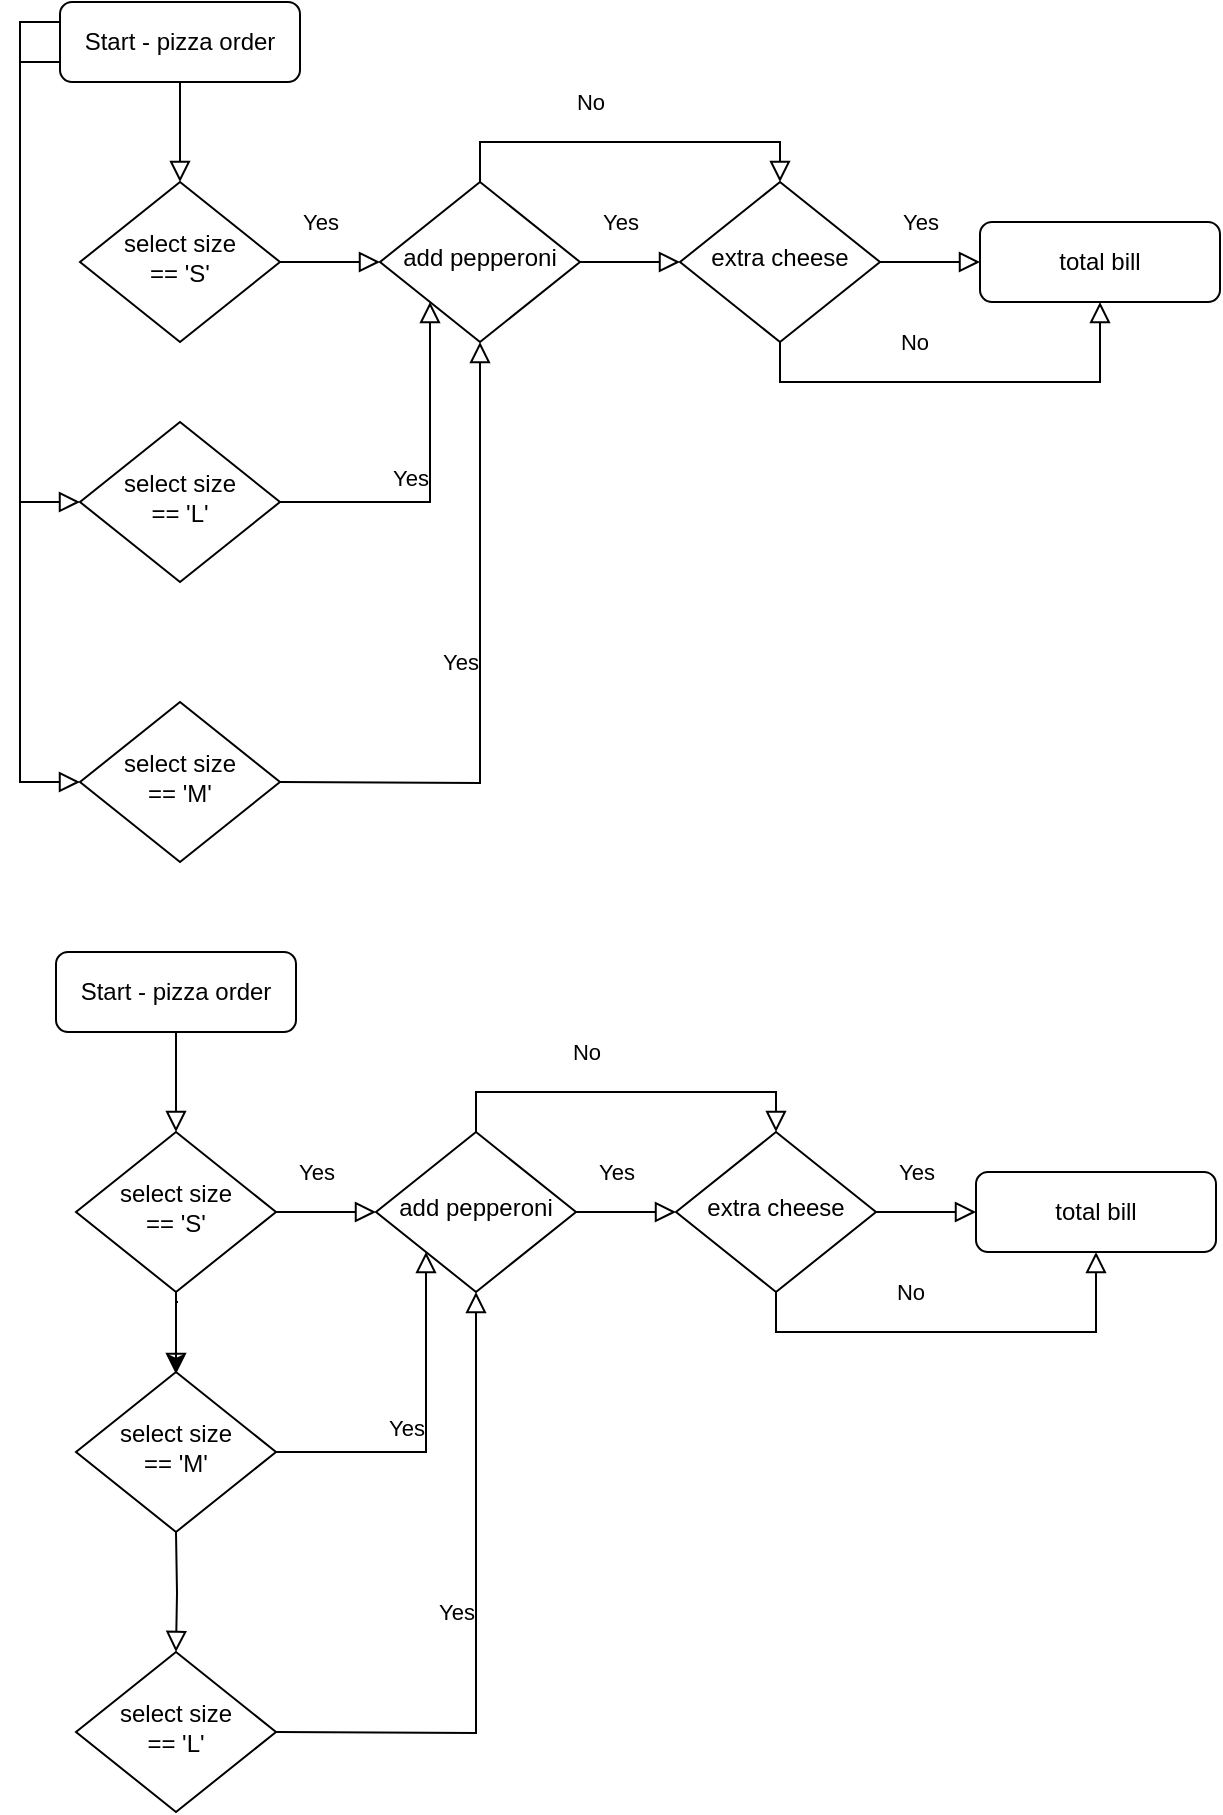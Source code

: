 <mxfile version="22.0.6" type="github">
  <diagram id="C5RBs43oDa-KdzZeNtuy" name="Page-1">
    <mxGraphModel dx="1434" dy="786" grid="1" gridSize="10" guides="1" tooltips="1" connect="1" arrows="1" fold="1" page="1" pageScale="1" pageWidth="827" pageHeight="1169" math="0" shadow="0">
      <root>
        <mxCell id="WIyWlLk6GJQsqaUBKTNV-0" />
        <mxCell id="WIyWlLk6GJQsqaUBKTNV-1" parent="WIyWlLk6GJQsqaUBKTNV-0" />
        <mxCell id="WIyWlLk6GJQsqaUBKTNV-2" value="" style="rounded=0;html=1;jettySize=auto;orthogonalLoop=1;fontSize=11;endArrow=block;endFill=0;endSize=8;strokeWidth=1;shadow=0;labelBackgroundColor=none;edgeStyle=orthogonalEdgeStyle;" parent="WIyWlLk6GJQsqaUBKTNV-1" source="WIyWlLk6GJQsqaUBKTNV-3" target="WIyWlLk6GJQsqaUBKTNV-6" edge="1">
          <mxGeometry relative="1" as="geometry" />
        </mxCell>
        <mxCell id="WIyWlLk6GJQsqaUBKTNV-3" value="Start - pizza order" style="rounded=1;whiteSpace=wrap;html=1;fontSize=12;glass=0;strokeWidth=1;shadow=0;" parent="WIyWlLk6GJQsqaUBKTNV-1" vertex="1">
          <mxGeometry x="161" y="80" width="120" height="40" as="geometry" />
        </mxCell>
        <mxCell id="WIyWlLk6GJQsqaUBKTNV-5" value="Yes" style="edgeStyle=orthogonalEdgeStyle;rounded=0;html=1;jettySize=auto;orthogonalLoop=1;fontSize=11;endArrow=block;endFill=0;endSize=8;strokeWidth=1;shadow=0;labelBackgroundColor=none;" parent="WIyWlLk6GJQsqaUBKTNV-1" edge="1">
          <mxGeometry x="-0.208" y="20" relative="1" as="geometry">
            <mxPoint as="offset" />
            <mxPoint x="271" y="210" as="sourcePoint" />
            <mxPoint x="321" y="210" as="targetPoint" />
          </mxGeometry>
        </mxCell>
        <mxCell id="WIyWlLk6GJQsqaUBKTNV-6" value="select size&lt;br&gt;== &#39;S&#39;" style="rhombus;whiteSpace=wrap;html=1;shadow=0;fontFamily=Helvetica;fontSize=12;align=center;strokeWidth=1;spacing=6;spacingTop=-4;" parent="WIyWlLk6GJQsqaUBKTNV-1" vertex="1">
          <mxGeometry x="171" y="170" width="100" height="80" as="geometry" />
        </mxCell>
        <mxCell id="WIyWlLk6GJQsqaUBKTNV-9" value="Yes" style="edgeStyle=orthogonalEdgeStyle;rounded=0;html=1;jettySize=auto;orthogonalLoop=1;fontSize=11;endArrow=block;endFill=0;endSize=8;strokeWidth=1;shadow=0;labelBackgroundColor=none;entryX=0;entryY=1;entryDx=0;entryDy=0;" parent="WIyWlLk6GJQsqaUBKTNV-1" source="WIyWlLk6GJQsqaUBKTNV-10" target="DZ0nQdDbOiYmpAygjb3T-0" edge="1">
          <mxGeometry y="10" relative="1" as="geometry">
            <mxPoint as="offset" />
            <mxPoint x="321" y="330" as="targetPoint" />
          </mxGeometry>
        </mxCell>
        <mxCell id="WIyWlLk6GJQsqaUBKTNV-10" value="select size&lt;br&gt;== &#39;L&#39;" style="rhombus;whiteSpace=wrap;html=1;shadow=0;fontFamily=Helvetica;fontSize=12;align=center;strokeWidth=1;spacing=6;spacingTop=-4;" parent="WIyWlLk6GJQsqaUBKTNV-1" vertex="1">
          <mxGeometry x="171" y="290" width="100" height="80" as="geometry" />
        </mxCell>
        <mxCell id="DZ0nQdDbOiYmpAygjb3T-0" value="add pepperoni" style="rhombus;whiteSpace=wrap;html=1;shadow=0;fontFamily=Helvetica;fontSize=12;align=center;strokeWidth=1;spacing=6;spacingTop=-4;" vertex="1" parent="WIyWlLk6GJQsqaUBKTNV-1">
          <mxGeometry x="321" y="170" width="100" height="80" as="geometry" />
        </mxCell>
        <mxCell id="DZ0nQdDbOiYmpAygjb3T-1" value="" style="rounded=0;html=1;jettySize=auto;orthogonalLoop=1;fontSize=11;endArrow=block;endFill=0;endSize=8;strokeWidth=1;shadow=0;labelBackgroundColor=none;edgeStyle=orthogonalEdgeStyle;entryX=0;entryY=0.5;entryDx=0;entryDy=0;exitX=0;exitY=0.75;exitDx=0;exitDy=0;" edge="1" parent="WIyWlLk6GJQsqaUBKTNV-1" source="WIyWlLk6GJQsqaUBKTNV-3" target="WIyWlLk6GJQsqaUBKTNV-10">
          <mxGeometry relative="1" as="geometry">
            <mxPoint x="96" y="129" as="sourcePoint" />
            <mxPoint x="96" y="359" as="targetPoint" />
          </mxGeometry>
        </mxCell>
        <mxCell id="DZ0nQdDbOiYmpAygjb3T-2" value="total bill" style="rounded=1;whiteSpace=wrap;html=1;fontSize=12;glass=0;strokeWidth=1;shadow=0;" vertex="1" parent="WIyWlLk6GJQsqaUBKTNV-1">
          <mxGeometry x="621" y="190" width="120" height="40" as="geometry" />
        </mxCell>
        <mxCell id="DZ0nQdDbOiYmpAygjb3T-3" value="select size&lt;br&gt;== &#39;M&#39;" style="rhombus;whiteSpace=wrap;html=1;shadow=0;fontFamily=Helvetica;fontSize=12;align=center;strokeWidth=1;spacing=6;spacingTop=-4;" vertex="1" parent="WIyWlLk6GJQsqaUBKTNV-1">
          <mxGeometry x="171" y="430" width="100" height="80" as="geometry" />
        </mxCell>
        <mxCell id="DZ0nQdDbOiYmpAygjb3T-4" value="" style="rounded=0;html=1;jettySize=auto;orthogonalLoop=1;fontSize=11;endArrow=block;endFill=0;endSize=8;strokeWidth=1;shadow=0;labelBackgroundColor=none;edgeStyle=orthogonalEdgeStyle;entryX=0;entryY=0.5;entryDx=0;entryDy=0;exitX=0;exitY=0.25;exitDx=0;exitDy=0;" edge="1" parent="WIyWlLk6GJQsqaUBKTNV-1" source="WIyWlLk6GJQsqaUBKTNV-3" target="DZ0nQdDbOiYmpAygjb3T-3">
          <mxGeometry relative="1" as="geometry">
            <mxPoint x="69" y="90" as="sourcePoint" />
            <mxPoint x="79" y="470" as="targetPoint" />
          </mxGeometry>
        </mxCell>
        <mxCell id="DZ0nQdDbOiYmpAygjb3T-5" value="Yes" style="edgeStyle=orthogonalEdgeStyle;rounded=0;html=1;jettySize=auto;orthogonalLoop=1;fontSize=11;endArrow=block;endFill=0;endSize=8;strokeWidth=1;shadow=0;labelBackgroundColor=none;entryX=0.5;entryY=1;entryDx=0;entryDy=0;" edge="1" parent="WIyWlLk6GJQsqaUBKTNV-1" target="DZ0nQdDbOiYmpAygjb3T-0">
          <mxGeometry y="10" relative="1" as="geometry">
            <mxPoint as="offset" />
            <mxPoint x="271" y="470" as="sourcePoint" />
            <mxPoint x="371" y="390" as="targetPoint" />
          </mxGeometry>
        </mxCell>
        <mxCell id="DZ0nQdDbOiYmpAygjb3T-6" value="Yes" style="edgeStyle=orthogonalEdgeStyle;rounded=0;html=1;jettySize=auto;orthogonalLoop=1;fontSize=11;endArrow=block;endFill=0;endSize=8;strokeWidth=1;shadow=0;labelBackgroundColor=none;" edge="1" parent="WIyWlLk6GJQsqaUBKTNV-1">
          <mxGeometry x="-0.208" y="20" relative="1" as="geometry">
            <mxPoint as="offset" />
            <mxPoint x="421" y="210" as="sourcePoint" />
            <mxPoint x="471" y="210" as="targetPoint" />
          </mxGeometry>
        </mxCell>
        <mxCell id="DZ0nQdDbOiYmpAygjb3T-7" value="extra cheese" style="rhombus;whiteSpace=wrap;html=1;shadow=0;fontFamily=Helvetica;fontSize=12;align=center;strokeWidth=1;spacing=6;spacingTop=-4;" vertex="1" parent="WIyWlLk6GJQsqaUBKTNV-1">
          <mxGeometry x="471" y="170" width="100" height="80" as="geometry" />
        </mxCell>
        <mxCell id="DZ0nQdDbOiYmpAygjb3T-8" value="Yes" style="edgeStyle=orthogonalEdgeStyle;rounded=0;html=1;jettySize=auto;orthogonalLoop=1;fontSize=11;endArrow=block;endFill=0;endSize=8;strokeWidth=1;shadow=0;labelBackgroundColor=none;" edge="1" parent="WIyWlLk6GJQsqaUBKTNV-1">
          <mxGeometry x="-0.208" y="20" relative="1" as="geometry">
            <mxPoint as="offset" />
            <mxPoint x="571" y="210" as="sourcePoint" />
            <mxPoint x="621" y="210" as="targetPoint" />
          </mxGeometry>
        </mxCell>
        <mxCell id="DZ0nQdDbOiYmpAygjb3T-9" value="No" style="edgeStyle=orthogonalEdgeStyle;rounded=0;html=1;jettySize=auto;orthogonalLoop=1;fontSize=11;endArrow=block;endFill=0;endSize=8;strokeWidth=1;shadow=0;labelBackgroundColor=none;exitX=0.5;exitY=0;exitDx=0;exitDy=0;entryX=0.5;entryY=0;entryDx=0;entryDy=0;" edge="1" parent="WIyWlLk6GJQsqaUBKTNV-1" source="DZ0nQdDbOiYmpAygjb3T-0" target="DZ0nQdDbOiYmpAygjb3T-7">
          <mxGeometry x="-0.208" y="20" relative="1" as="geometry">
            <mxPoint as="offset" />
            <mxPoint x="431" y="126" as="sourcePoint" />
            <mxPoint x="481" y="126" as="targetPoint" />
          </mxGeometry>
        </mxCell>
        <mxCell id="DZ0nQdDbOiYmpAygjb3T-10" value="No" style="edgeStyle=orthogonalEdgeStyle;rounded=0;html=1;jettySize=auto;orthogonalLoop=1;fontSize=11;endArrow=block;endFill=0;endSize=8;strokeWidth=1;shadow=0;labelBackgroundColor=none;exitX=0.5;exitY=1;exitDx=0;exitDy=0;entryX=0.5;entryY=1;entryDx=0;entryDy=0;" edge="1" parent="WIyWlLk6GJQsqaUBKTNV-1" source="DZ0nQdDbOiYmpAygjb3T-7" target="DZ0nQdDbOiYmpAygjb3T-2">
          <mxGeometry x="-0.208" y="20" relative="1" as="geometry">
            <mxPoint as="offset" />
            <mxPoint x="564" y="299" as="sourcePoint" />
            <mxPoint x="614" y="299" as="targetPoint" />
          </mxGeometry>
        </mxCell>
        <mxCell id="DZ0nQdDbOiYmpAygjb3T-11" value="" style="rounded=0;html=1;jettySize=auto;orthogonalLoop=1;fontSize=11;endArrow=block;endFill=0;endSize=8;strokeWidth=1;shadow=0;labelBackgroundColor=none;edgeStyle=orthogonalEdgeStyle;" edge="1" source="DZ0nQdDbOiYmpAygjb3T-12" target="DZ0nQdDbOiYmpAygjb3T-14" parent="WIyWlLk6GJQsqaUBKTNV-1">
          <mxGeometry relative="1" as="geometry" />
        </mxCell>
        <mxCell id="DZ0nQdDbOiYmpAygjb3T-12" value="Start - pizza order" style="rounded=1;whiteSpace=wrap;html=1;fontSize=12;glass=0;strokeWidth=1;shadow=0;" vertex="1" parent="WIyWlLk6GJQsqaUBKTNV-1">
          <mxGeometry x="159" y="555" width="120" height="40" as="geometry" />
        </mxCell>
        <mxCell id="DZ0nQdDbOiYmpAygjb3T-13" value="Yes" style="edgeStyle=orthogonalEdgeStyle;rounded=0;html=1;jettySize=auto;orthogonalLoop=1;fontSize=11;endArrow=block;endFill=0;endSize=8;strokeWidth=1;shadow=0;labelBackgroundColor=none;" edge="1" parent="WIyWlLk6GJQsqaUBKTNV-1">
          <mxGeometry x="-0.208" y="20" relative="1" as="geometry">
            <mxPoint as="offset" />
            <mxPoint x="269" y="685" as="sourcePoint" />
            <mxPoint x="319" y="685" as="targetPoint" />
          </mxGeometry>
        </mxCell>
        <mxCell id="DZ0nQdDbOiYmpAygjb3T-29" value="" style="edgeStyle=orthogonalEdgeStyle;rounded=0;orthogonalLoop=1;jettySize=auto;html=1;" edge="1" parent="WIyWlLk6GJQsqaUBKTNV-1" source="DZ0nQdDbOiYmpAygjb3T-14" target="DZ0nQdDbOiYmpAygjb3T-16">
          <mxGeometry relative="1" as="geometry" />
        </mxCell>
        <mxCell id="DZ0nQdDbOiYmpAygjb3T-14" value="select size&lt;br&gt;== &#39;S&#39;" style="rhombus;whiteSpace=wrap;html=1;shadow=0;fontFamily=Helvetica;fontSize=12;align=center;strokeWidth=1;spacing=6;spacingTop=-4;" vertex="1" parent="WIyWlLk6GJQsqaUBKTNV-1">
          <mxGeometry x="169" y="645" width="100" height="80" as="geometry" />
        </mxCell>
        <mxCell id="DZ0nQdDbOiYmpAygjb3T-15" value="Yes" style="edgeStyle=orthogonalEdgeStyle;rounded=0;html=1;jettySize=auto;orthogonalLoop=1;fontSize=11;endArrow=block;endFill=0;endSize=8;strokeWidth=1;shadow=0;labelBackgroundColor=none;entryX=0;entryY=1;entryDx=0;entryDy=0;" edge="1" source="DZ0nQdDbOiYmpAygjb3T-16" target="DZ0nQdDbOiYmpAygjb3T-17" parent="WIyWlLk6GJQsqaUBKTNV-1">
          <mxGeometry y="10" relative="1" as="geometry">
            <mxPoint as="offset" />
            <mxPoint x="319" y="805" as="targetPoint" />
          </mxGeometry>
        </mxCell>
        <mxCell id="DZ0nQdDbOiYmpAygjb3T-16" value="select size&lt;br&gt;== &#39;M&#39;" style="rhombus;whiteSpace=wrap;html=1;shadow=0;fontFamily=Helvetica;fontSize=12;align=center;strokeWidth=1;spacing=6;spacingTop=-4;" vertex="1" parent="WIyWlLk6GJQsqaUBKTNV-1">
          <mxGeometry x="169" y="765" width="100" height="80" as="geometry" />
        </mxCell>
        <mxCell id="DZ0nQdDbOiYmpAygjb3T-17" value="add pepperoni" style="rhombus;whiteSpace=wrap;html=1;shadow=0;fontFamily=Helvetica;fontSize=12;align=center;strokeWidth=1;spacing=6;spacingTop=-4;" vertex="1" parent="WIyWlLk6GJQsqaUBKTNV-1">
          <mxGeometry x="319" y="645" width="100" height="80" as="geometry" />
        </mxCell>
        <mxCell id="DZ0nQdDbOiYmpAygjb3T-19" value="total bill" style="rounded=1;whiteSpace=wrap;html=1;fontSize=12;glass=0;strokeWidth=1;shadow=0;" vertex="1" parent="WIyWlLk6GJQsqaUBKTNV-1">
          <mxGeometry x="619" y="665" width="120" height="40" as="geometry" />
        </mxCell>
        <mxCell id="DZ0nQdDbOiYmpAygjb3T-20" value="select size&lt;br&gt;== &#39;L&#39;" style="rhombus;whiteSpace=wrap;html=1;shadow=0;fontFamily=Helvetica;fontSize=12;align=center;strokeWidth=1;spacing=6;spacingTop=-4;" vertex="1" parent="WIyWlLk6GJQsqaUBKTNV-1">
          <mxGeometry x="169" y="905" width="100" height="80" as="geometry" />
        </mxCell>
        <mxCell id="DZ0nQdDbOiYmpAygjb3T-22" value="Yes" style="edgeStyle=orthogonalEdgeStyle;rounded=0;html=1;jettySize=auto;orthogonalLoop=1;fontSize=11;endArrow=block;endFill=0;endSize=8;strokeWidth=1;shadow=0;labelBackgroundColor=none;entryX=0.5;entryY=1;entryDx=0;entryDy=0;" edge="1" target="DZ0nQdDbOiYmpAygjb3T-17" parent="WIyWlLk6GJQsqaUBKTNV-1">
          <mxGeometry y="10" relative="1" as="geometry">
            <mxPoint as="offset" />
            <mxPoint x="269" y="945" as="sourcePoint" />
            <mxPoint x="369" y="865" as="targetPoint" />
          </mxGeometry>
        </mxCell>
        <mxCell id="DZ0nQdDbOiYmpAygjb3T-23" value="Yes" style="edgeStyle=orthogonalEdgeStyle;rounded=0;html=1;jettySize=auto;orthogonalLoop=1;fontSize=11;endArrow=block;endFill=0;endSize=8;strokeWidth=1;shadow=0;labelBackgroundColor=none;" edge="1" parent="WIyWlLk6GJQsqaUBKTNV-1">
          <mxGeometry x="-0.208" y="20" relative="1" as="geometry">
            <mxPoint as="offset" />
            <mxPoint x="419" y="685" as="sourcePoint" />
            <mxPoint x="469" y="685" as="targetPoint" />
          </mxGeometry>
        </mxCell>
        <mxCell id="DZ0nQdDbOiYmpAygjb3T-24" value="extra cheese" style="rhombus;whiteSpace=wrap;html=1;shadow=0;fontFamily=Helvetica;fontSize=12;align=center;strokeWidth=1;spacing=6;spacingTop=-4;" vertex="1" parent="WIyWlLk6GJQsqaUBKTNV-1">
          <mxGeometry x="469" y="645" width="100" height="80" as="geometry" />
        </mxCell>
        <mxCell id="DZ0nQdDbOiYmpAygjb3T-25" value="Yes" style="edgeStyle=orthogonalEdgeStyle;rounded=0;html=1;jettySize=auto;orthogonalLoop=1;fontSize=11;endArrow=block;endFill=0;endSize=8;strokeWidth=1;shadow=0;labelBackgroundColor=none;" edge="1" parent="WIyWlLk6GJQsqaUBKTNV-1">
          <mxGeometry x="-0.208" y="20" relative="1" as="geometry">
            <mxPoint as="offset" />
            <mxPoint x="569" y="685" as="sourcePoint" />
            <mxPoint x="619" y="685" as="targetPoint" />
          </mxGeometry>
        </mxCell>
        <mxCell id="DZ0nQdDbOiYmpAygjb3T-26" value="No" style="edgeStyle=orthogonalEdgeStyle;rounded=0;html=1;jettySize=auto;orthogonalLoop=1;fontSize=11;endArrow=block;endFill=0;endSize=8;strokeWidth=1;shadow=0;labelBackgroundColor=none;exitX=0.5;exitY=0;exitDx=0;exitDy=0;entryX=0.5;entryY=0;entryDx=0;entryDy=0;" edge="1" source="DZ0nQdDbOiYmpAygjb3T-17" target="DZ0nQdDbOiYmpAygjb3T-24" parent="WIyWlLk6GJQsqaUBKTNV-1">
          <mxGeometry x="-0.208" y="20" relative="1" as="geometry">
            <mxPoint as="offset" />
            <mxPoint x="429" y="601" as="sourcePoint" />
            <mxPoint x="479" y="601" as="targetPoint" />
          </mxGeometry>
        </mxCell>
        <mxCell id="DZ0nQdDbOiYmpAygjb3T-27" value="No" style="edgeStyle=orthogonalEdgeStyle;rounded=0;html=1;jettySize=auto;orthogonalLoop=1;fontSize=11;endArrow=block;endFill=0;endSize=8;strokeWidth=1;shadow=0;labelBackgroundColor=none;exitX=0.5;exitY=1;exitDx=0;exitDy=0;entryX=0.5;entryY=1;entryDx=0;entryDy=0;" edge="1" source="DZ0nQdDbOiYmpAygjb3T-24" target="DZ0nQdDbOiYmpAygjb3T-19" parent="WIyWlLk6GJQsqaUBKTNV-1">
          <mxGeometry x="-0.208" y="20" relative="1" as="geometry">
            <mxPoint as="offset" />
            <mxPoint x="562" y="774" as="sourcePoint" />
            <mxPoint x="612" y="774" as="targetPoint" />
          </mxGeometry>
        </mxCell>
        <mxCell id="DZ0nQdDbOiYmpAygjb3T-28" value="" style="rounded=0;html=1;jettySize=auto;orthogonalLoop=1;fontSize=11;endArrow=block;endFill=0;endSize=8;strokeWidth=1;shadow=0;labelBackgroundColor=none;edgeStyle=orthogonalEdgeStyle;" edge="1" parent="WIyWlLk6GJQsqaUBKTNV-1">
          <mxGeometry relative="1" as="geometry">
            <mxPoint x="220" y="730" as="sourcePoint" />
            <mxPoint x="219" y="766" as="targetPoint" />
          </mxGeometry>
        </mxCell>
        <mxCell id="DZ0nQdDbOiYmpAygjb3T-30" value="" style="rounded=0;html=1;jettySize=auto;orthogonalLoop=1;fontSize=11;endArrow=block;endFill=0;endSize=8;strokeWidth=1;shadow=0;labelBackgroundColor=none;edgeStyle=orthogonalEdgeStyle;entryX=0.5;entryY=0;entryDx=0;entryDy=0;" edge="1" parent="WIyWlLk6GJQsqaUBKTNV-1" target="DZ0nQdDbOiYmpAygjb3T-20">
          <mxGeometry relative="1" as="geometry">
            <mxPoint x="219" y="845" as="sourcePoint" />
            <mxPoint x="219" y="900" as="targetPoint" />
          </mxGeometry>
        </mxCell>
      </root>
    </mxGraphModel>
  </diagram>
</mxfile>

